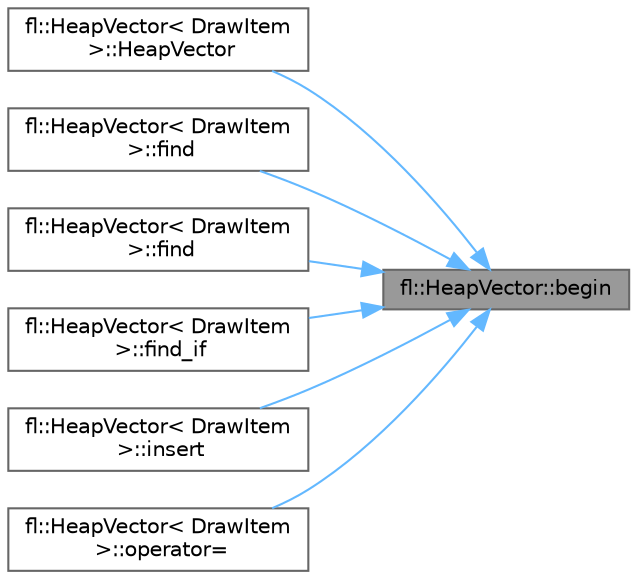 digraph "fl::HeapVector::begin"
{
 // INTERACTIVE_SVG=YES
 // LATEX_PDF_SIZE
  bgcolor="transparent";
  edge [fontname=Helvetica,fontsize=10,labelfontname=Helvetica,labelfontsize=10];
  node [fontname=Helvetica,fontsize=10,shape=box,height=0.2,width=0.4];
  rankdir="RL";
  Node1 [id="Node000001",label="fl::HeapVector::begin",height=0.2,width=0.4,color="gray40", fillcolor="grey60", style="filled", fontcolor="black",tooltip=" "];
  Node1 -> Node2 [id="edge1_Node000001_Node000002",dir="back",color="steelblue1",style="solid",tooltip=" "];
  Node2 [id="Node000002",label="fl::HeapVector\< DrawItem\l \>::HeapVector",height=0.2,width=0.4,color="grey40", fillcolor="white", style="filled",URL="$db/ddd/classfl_1_1_heap_vector_ae33a7e2f64524b3a0baf4f3217489809.html#ae33a7e2f64524b3a0baf4f3217489809",tooltip=" "];
  Node1 -> Node3 [id="edge2_Node000001_Node000003",dir="back",color="steelblue1",style="solid",tooltip=" "];
  Node3 [id="Node000003",label="fl::HeapVector\< DrawItem\l \>::find",height=0.2,width=0.4,color="grey40", fillcolor="white", style="filled",URL="$db/ddd/classfl_1_1_heap_vector_abdae713c35ce24944743c0a54070edfe.html#abdae713c35ce24944743c0a54070edfe",tooltip=" "];
  Node1 -> Node4 [id="edge3_Node000001_Node000004",dir="back",color="steelblue1",style="solid",tooltip=" "];
  Node4 [id="Node000004",label="fl::HeapVector\< DrawItem\l \>::find",height=0.2,width=0.4,color="grey40", fillcolor="white", style="filled",URL="$db/ddd/classfl_1_1_heap_vector_a1bd6740fe3d7fb5b8cb631cba105ed85.html#a1bd6740fe3d7fb5b8cb631cba105ed85",tooltip=" "];
  Node1 -> Node5 [id="edge4_Node000001_Node000005",dir="back",color="steelblue1",style="solid",tooltip=" "];
  Node5 [id="Node000005",label="fl::HeapVector\< DrawItem\l \>::find_if",height=0.2,width=0.4,color="grey40", fillcolor="white", style="filled",URL="$db/ddd/classfl_1_1_heap_vector_a859daf2d4968b7e8e448c7c47420dfa9.html#a859daf2d4968b7e8e448c7c47420dfa9",tooltip=" "];
  Node1 -> Node6 [id="edge5_Node000001_Node000006",dir="back",color="steelblue1",style="solid",tooltip=" "];
  Node6 [id="Node000006",label="fl::HeapVector\< DrawItem\l \>::insert",height=0.2,width=0.4,color="grey40", fillcolor="white", style="filled",URL="$db/ddd/classfl_1_1_heap_vector_a4a2c31638b5aa6bc3dac996285547e06.html#a4a2c31638b5aa6bc3dac996285547e06",tooltip=" "];
  Node1 -> Node7 [id="edge6_Node000001_Node000007",dir="back",color="steelblue1",style="solid",tooltip=" "];
  Node7 [id="Node000007",label="fl::HeapVector\< DrawItem\l \>::operator=",height=0.2,width=0.4,color="grey40", fillcolor="white", style="filled",URL="$db/ddd/classfl_1_1_heap_vector_a729f1c0fa07ccd04379a1c17fde5aee0.html#a729f1c0fa07ccd04379a1c17fde5aee0",tooltip=" "];
}
